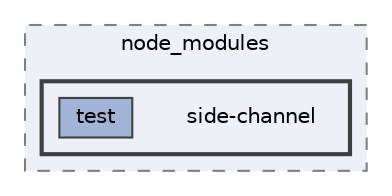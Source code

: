 digraph "side-channel"
{
 // INTERACTIVE_SVG=YES
 // LATEX_PDF_SIZE
  bgcolor="transparent";
  edge [fontname=Helvetica,fontsize=10,labelfontname=Helvetica,labelfontsize=10];
  node [fontname=Helvetica,fontsize=10,shape=box,height=0.2,width=0.4];
  compound=true
  subgraph clusterdir_a7123d6b295578c61fe01482133a4996 {
    graph [ bgcolor="#edf0f7", pencolor="grey50", label="node_modules", fontname=Helvetica,fontsize=10 style="filled,dashed", URL="dir_a7123d6b295578c61fe01482133a4996.html",tooltip=""]
  subgraph clusterdir_8b2228b5494410690606a6e6c4a34a0a {
    graph [ bgcolor="#edf0f7", pencolor="grey25", label="", fontname=Helvetica,fontsize=10 style="filled,bold", URL="dir_8b2228b5494410690606a6e6c4a34a0a.html",tooltip=""]
    dir_8b2228b5494410690606a6e6c4a34a0a [shape=plaintext, label="side-channel"];
  dir_e1c8bea1b6e6f9d7096b1fa3667e36c6 [label="test", fillcolor="#a2b4d6", color="grey25", style="filled", URL="dir_e1c8bea1b6e6f9d7096b1fa3667e36c6.html",tooltip=""];
  }
  }
}
